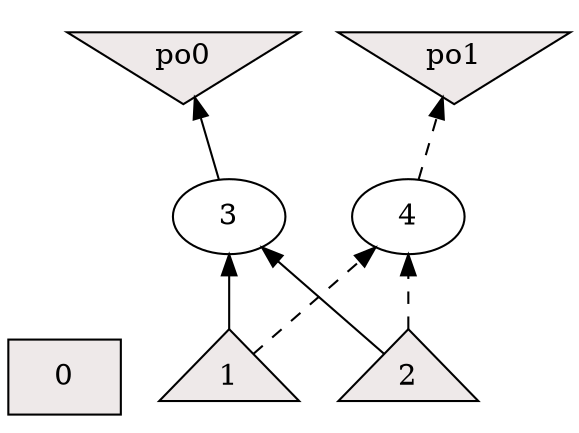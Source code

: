 digraph {
rankdir=BT;
0 [label="0",shape=box,style=filled,fillcolor=snow2]
1 [label="1",shape=triangle,style=filled,fillcolor=snow2]
2 [label="2",shape=triangle,style=filled,fillcolor=snow2]
3 [label="3",shape=ellipse,style=filled,fillcolor=white]
4 [label="4",shape=ellipse,style=filled,fillcolor=white]
po0 [shape=invtriangle,style=filled,fillcolor=snow2]
po1 [shape=invtriangle,style=filled,fillcolor=snow2]
1 -> 3 [style=solid]
2 -> 3 [style=solid]
1 -> 4 [style=dashed]
2 -> 4 [style=dashed]
3 -> po0 [style=solid]
4 -> po1 [style=dashed]
{rank = same; 0; 1; 2; }
{rank = same; 3; 4; }
{rank = same; po0; po1; }
}
